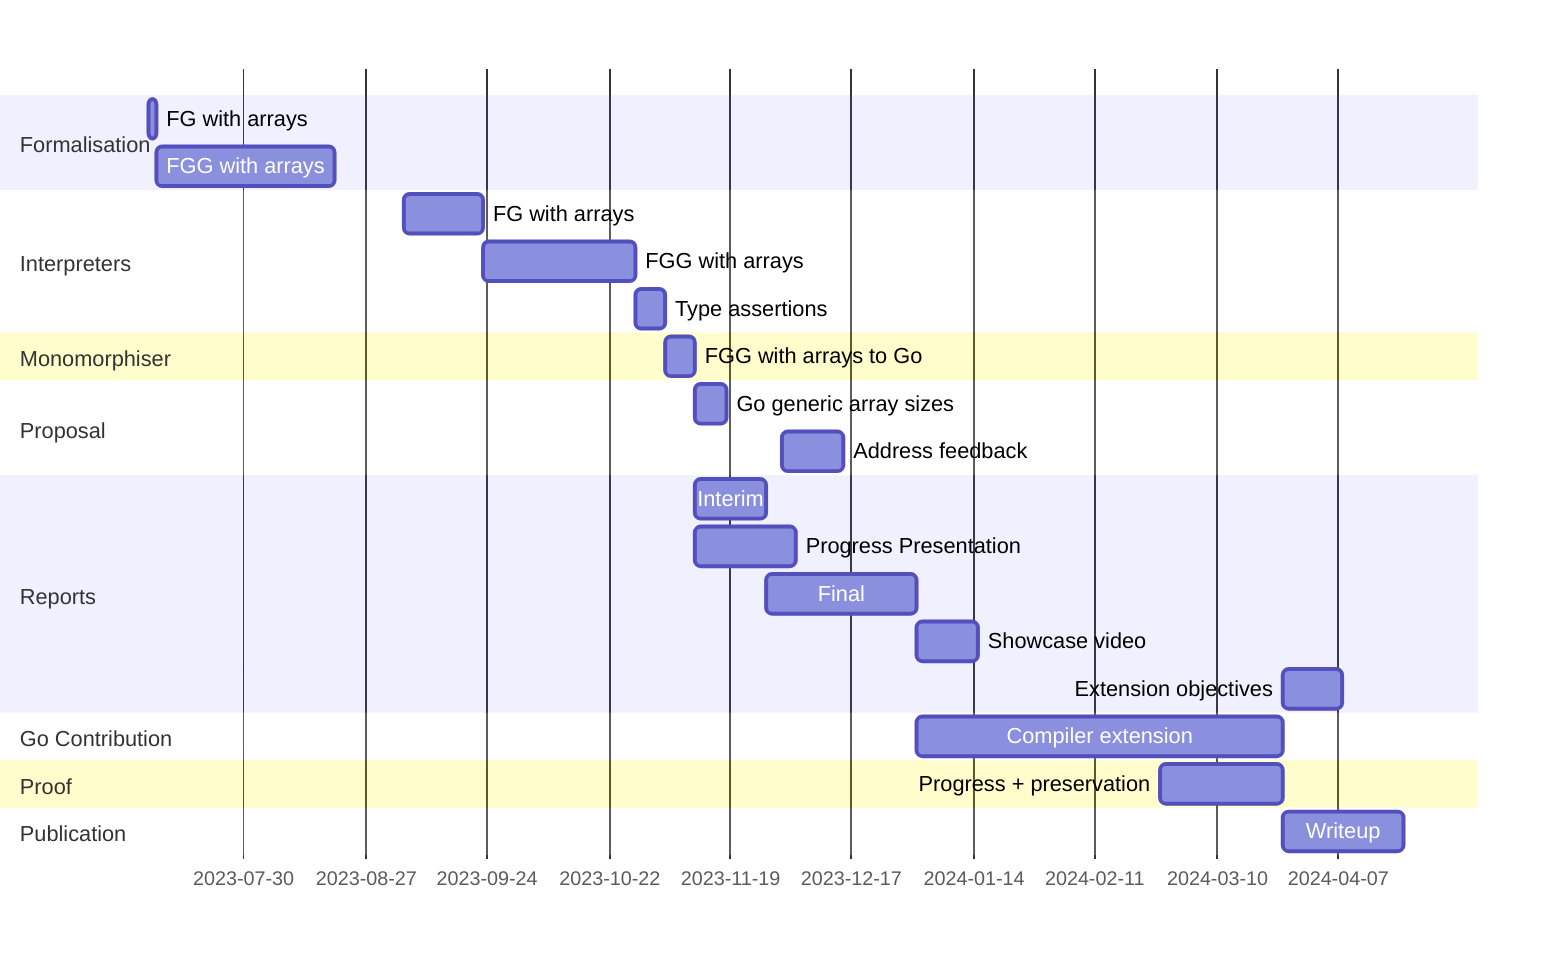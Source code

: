 gantt
    tickInterval 4week
    dateFormat  YYYY-MM-DD
    section Formalisation
        FG with arrays :2023-07-08, 2023-07-10
        FGG with arrays :2023-07-10, 2023-08-20
    section Interpreters
        FG with arrays :2023-09-05,2023-09-23
        FGG with arrays :fggi, 2023-09-23, 5w
        Type assertions :tai, after fggi, 1w
    section Monomorphiser
        FGG with arrays to Go :fggm, after tai, 1w
    section Proposal
        Go generic array sizes :after fggm, 1w
        Address feedback :2023-12-01, 2w
    section Reports
        Interim :interim, after fggm, 2023-11-27
        Progress Presentation :after fggm, 2023-12-04
        Final :report, after interim, 5w
        Showcase video :after report, 2w
        Extension objectives :after compiler, 2w
    section Go Contribution
        Compiler extension :compiler, after report, 12w
    section Proof
        Progress + preservation :2024-02-26, 4w
    section Publication
        Writeup :after compiler, 4w